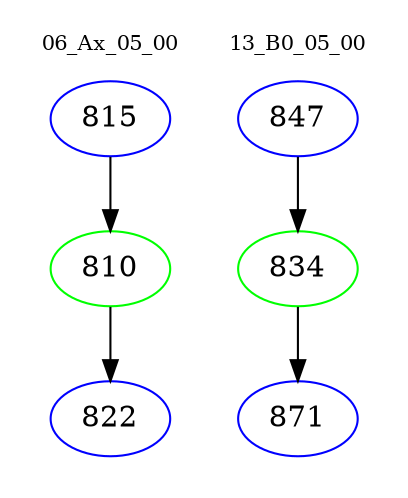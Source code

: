 digraph{
subgraph cluster_0 {
color = white
label = "06_Ax_05_00";
fontsize=10;
T0_815 [label="815", color="blue"]
T0_815 -> T0_810 [color="black"]
T0_810 [label="810", color="green"]
T0_810 -> T0_822 [color="black"]
T0_822 [label="822", color="blue"]
}
subgraph cluster_1 {
color = white
label = "13_B0_05_00";
fontsize=10;
T1_847 [label="847", color="blue"]
T1_847 -> T1_834 [color="black"]
T1_834 [label="834", color="green"]
T1_834 -> T1_871 [color="black"]
T1_871 [label="871", color="blue"]
}
}
